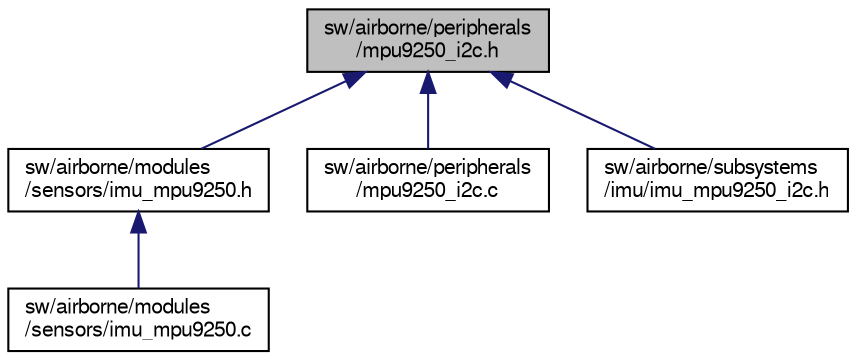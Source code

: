 digraph "sw/airborne/peripherals/mpu9250_i2c.h"
{
  edge [fontname="FreeSans",fontsize="10",labelfontname="FreeSans",labelfontsize="10"];
  node [fontname="FreeSans",fontsize="10",shape=record];
  Node1 [label="sw/airborne/peripherals\l/mpu9250_i2c.h",height=0.2,width=0.4,color="black", fillcolor="grey75", style="filled", fontcolor="black"];
  Node1 -> Node2 [dir="back",color="midnightblue",fontsize="10",style="solid",fontname="FreeSans"];
  Node2 [label="sw/airborne/modules\l/sensors/imu_mpu9250.h",height=0.2,width=0.4,color="black", fillcolor="white", style="filled",URL="$imu__mpu9250_8h.html"];
  Node2 -> Node3 [dir="back",color="midnightblue",fontsize="10",style="solid",fontname="FreeSans"];
  Node3 [label="sw/airborne/modules\l/sensors/imu_mpu9250.c",height=0.2,width=0.4,color="black", fillcolor="white", style="filled",URL="$imu__mpu9250_8c.html"];
  Node1 -> Node4 [dir="back",color="midnightblue",fontsize="10",style="solid",fontname="FreeSans"];
  Node4 [label="sw/airborne/peripherals\l/mpu9250_i2c.c",height=0.2,width=0.4,color="black", fillcolor="white", style="filled",URL="$mpu9250__i2c_8c.html",tooltip="Driver for the MPU-9250 using I2C. "];
  Node1 -> Node5 [dir="back",color="midnightblue",fontsize="10",style="solid",fontname="FreeSans"];
  Node5 [label="sw/airborne/subsystems\l/imu/imu_mpu9250_i2c.h",height=0.2,width=0.4,color="black", fillcolor="white", style="filled",URL="$imu__mpu9250__i2c_8h.html",tooltip="IMU driver for the MPU9250 using I2C. "];
}
